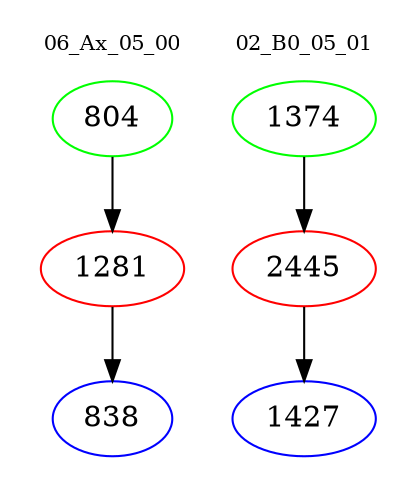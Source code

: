 digraph{
subgraph cluster_0 {
color = white
label = "06_Ax_05_00";
fontsize=10;
T0_804 [label="804", color="green"]
T0_804 -> T0_1281 [color="black"]
T0_1281 [label="1281", color="red"]
T0_1281 -> T0_838 [color="black"]
T0_838 [label="838", color="blue"]
}
subgraph cluster_1 {
color = white
label = "02_B0_05_01";
fontsize=10;
T1_1374 [label="1374", color="green"]
T1_1374 -> T1_2445 [color="black"]
T1_2445 [label="2445", color="red"]
T1_2445 -> T1_1427 [color="black"]
T1_1427 [label="1427", color="blue"]
}
}
